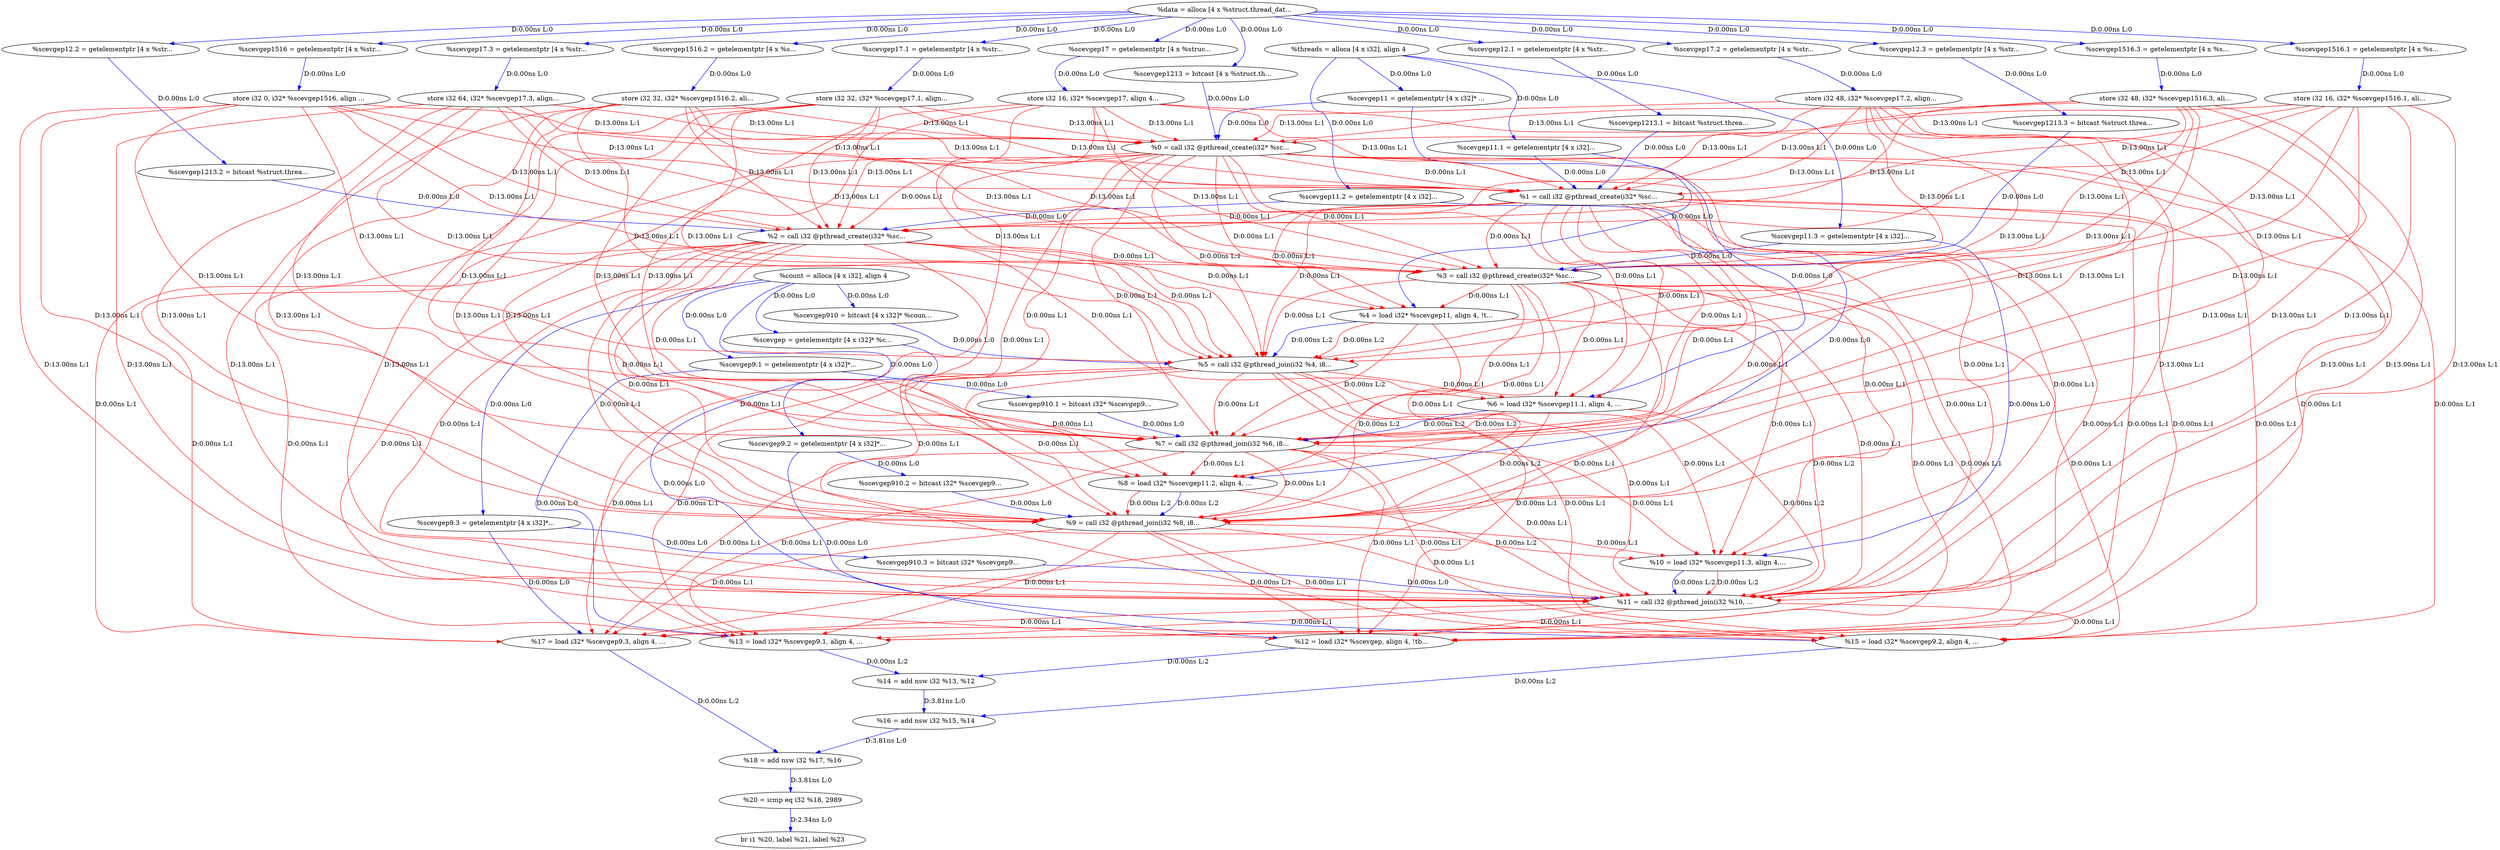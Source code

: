 digraph {
Node0xafd83e8[label="  %scevgep = getelementptr [4 x i32]* %c..."];
Node0xafd82a8[label="  %count = alloca [4 x i32], align 4"];
Node0xafd82a8 -> Node0xafd83e8[label="D:0.00ns L:0",color=blue];
Node0xafda980[label="  %scevgep9.3 = getelementptr [4 x i32]*..."];
Node0xafd82a8 -> Node0xafda980[label="D:0.00ns L:0",color=blue];
Node0xafda700[label="  %scevgep9.2 = getelementptr [4 x i32]*..."];
Node0xafd82a8 -> Node0xafda700[label="D:0.00ns L:0",color=blue];
Node0xafda480[label="  %scevgep9.1 = getelementptr [4 x i32]*..."];
Node0xafd82a8 -> Node0xafda480[label="D:0.00ns L:0",color=blue];
Node0xafda2a0[label="  %scevgep910 = bitcast [4 x i32]* %coun..."];
Node0xafd82a8 -> Node0xafda2a0[label="D:0.00ns L:0",color=blue];
Node0xafda020[label="  %scevgep11.3 = getelementptr [4 x i32]..."];
Node0xafd8550[label="  %threads = alloca [4 x i32], align 4"];
Node0xafd8550 -> Node0xafda020[label="D:0.00ns L:0",color=blue];
Node0xafd9da0[label="  %scevgep11.2 = getelementptr [4 x i32]..."];
Node0xafd8550 -> Node0xafd9da0[label="D:0.00ns L:0",color=blue];
Node0xafd9b20[label="  %scevgep11.1 = getelementptr [4 x i32]..."];
Node0xafd8550 -> Node0xafd9b20[label="D:0.00ns L:0",color=blue];
Node0xafd9940[label="  %scevgep11 = getelementptr [4 x i32]* ..."];
Node0xafd8550 -> Node0xafd9940[label="D:0.00ns L:0",color=blue];
Node0xafda0c0[label="  %scevgep12.3 = getelementptr [4 x %str..."];
Node0xafd85f0[label="  %data = alloca [4 x %struct.thread_dat..."];
Node0xafd85f0 -> Node0xafda0c0[label="D:0.00ns L:0",color=blue];
Node0xafd9e40[label="  %scevgep12.2 = getelementptr [4 x %str..."];
Node0xafd85f0 -> Node0xafd9e40[label="D:0.00ns L:0",color=blue];
Node0xafd9bc0[label="  %scevgep12.1 = getelementptr [4 x %str..."];
Node0xafd85f0 -> Node0xafd9bc0[label="D:0.00ns L:0",color=blue];
Node0xafd99e0[label="  %scevgep1213 = bitcast [4 x %struct.th..."];
Node0xafd85f0 -> Node0xafd99e0[label="D:0.00ns L:0",color=blue];
Node0xafd9800[label="  %scevgep17.3 = getelementptr [4 x %str..."];
Node0xafd85f0 -> Node0xafd9800[label="D:0.00ns L:0",color=blue];
Node0xafd96c0[label="  %scevgep1516.3 = getelementptr [4 x %s..."];
Node0xafd85f0 -> Node0xafd96c0[label="D:0.00ns L:0",color=blue];
Node0xafd9580[label="  %scevgep17.2 = getelementptr [4 x %str..."];
Node0xafd85f0 -> Node0xafd9580[label="D:0.00ns L:0",color=blue];
Node0xafd9440[label="  %scevgep1516.2 = getelementptr [4 x %s..."];
Node0xafd85f0 -> Node0xafd9440[label="D:0.00ns L:0",color=blue];
Node0xafd9300[label="  %scevgep17.1 = getelementptr [4 x %str..."];
Node0xafd85f0 -> Node0xafd9300[label="D:0.00ns L:0",color=blue];
Node0xafd91c0[label="  %scevgep1516.1 = getelementptr [4 x %s..."];
Node0xafd85f0 -> Node0xafd91c0[label="D:0.00ns L:0",color=blue];
Node0xafd9080[label="  %scevgep17 = getelementptr [4 x %struc..."];
Node0xafd85f0 -> Node0xafd9080[label="D:0.00ns L:0",color=blue];
Node0xafd8ee8[label="  %scevgep1516 = getelementptr [4 x %str..."];
Node0xafd85f0 -> Node0xafd8ee8[label="D:0.00ns L:0",color=blue];
Node0xafd8fe0[label="  store i32 0, i32* %scevgep1516, align ..."];
Node0xafd8ee8 -> Node0xafd8fe0[label="D:0.00ns L:0",color=blue];
Node0xafd9a80[label="  %0 = call i32 @pthread_create(i32* %sc..."];
Node0xafd8fe0 -> Node0xafd9a80[label="D:13.00ns L:1",color=red];
Node0xafd9d00[label="  %1 = call i32 @pthread_create(i32* %sc..."];
Node0xafd8fe0 -> Node0xafd9d00[label="D:13.00ns L:1",color=red];
Node0xafd9f80[label="  %2 = call i32 @pthread_create(i32* %sc..."];
Node0xafd8fe0 -> Node0xafd9f80[label="D:13.00ns L:1",color=red];
Node0xafda200[label="  %3 = call i32 @pthread_create(i32* %sc..."];
Node0xafd8fe0 -> Node0xafda200[label="D:13.00ns L:1",color=red];
Node0xafda3e0[label="  %5 = call i32 @pthread_join(i32 %4, i8..."];
Node0xafd8fe0 -> Node0xafda3e0[label="D:13.00ns L:1",color=red];
Node0xafda660[label="  %7 = call i32 @pthread_join(i32 %6, i8..."];
Node0xafd8fe0 -> Node0xafda660[label="D:13.00ns L:1",color=red];
Node0xafda8e0[label="  %9 = call i32 @pthread_join(i32 %8, i8..."];
Node0xafd8fe0 -> Node0xafda8e0[label="D:13.00ns L:1",color=red];
Node0xafd8348[label="  %11 = call i32 @pthread_join(i32 %10, ..."];
Node0xafd8fe0 -> Node0xafd8348[label="D:13.00ns L:1",color=red];
Node0xafd9120[label="  store i32 16, i32* %scevgep17, align 4..."];
Node0xafd9080 -> Node0xafd9120[label="D:0.00ns L:0",color=blue];
Node0xafd9120 -> Node0xafd9a80[label="D:13.00ns L:1",color=red];
Node0xafd9120 -> Node0xafd9d00[label="D:13.00ns L:1",color=red];
Node0xafd9120 -> Node0xafd9f80[label="D:13.00ns L:1",color=red];
Node0xafd9120 -> Node0xafda200[label="D:13.00ns L:1",color=red];
Node0xafd9120 -> Node0xafda3e0[label="D:13.00ns L:1",color=red];
Node0xafd9120 -> Node0xafda660[label="D:13.00ns L:1",color=red];
Node0xafd9120 -> Node0xafda8e0[label="D:13.00ns L:1",color=red];
Node0xafd9120 -> Node0xafd8348[label="D:13.00ns L:1",color=red];
Node0xafd9260[label="  store i32 16, i32* %scevgep1516.1, ali..."];
Node0xafd91c0 -> Node0xafd9260[label="D:0.00ns L:0",color=blue];
Node0xafd9260 -> Node0xafd9a80[label="D:13.00ns L:1",color=red];
Node0xafd9260 -> Node0xafd9d00[label="D:13.00ns L:1",color=red];
Node0xafd9260 -> Node0xafd9f80[label="D:13.00ns L:1",color=red];
Node0xafd9260 -> Node0xafda200[label="D:13.00ns L:1",color=red];
Node0xafd9260 -> Node0xafda3e0[label="D:13.00ns L:1",color=red];
Node0xafd9260 -> Node0xafda660[label="D:13.00ns L:1",color=red];
Node0xafd9260 -> Node0xafda8e0[label="D:13.00ns L:1",color=red];
Node0xafd9260 -> Node0xafd8348[label="D:13.00ns L:1",color=red];
Node0xafd93a0[label="  store i32 32, i32* %scevgep17.1, align..."];
Node0xafd9300 -> Node0xafd93a0[label="D:0.00ns L:0",color=blue];
Node0xafd93a0 -> Node0xafd9a80[label="D:13.00ns L:1",color=red];
Node0xafd93a0 -> Node0xafd9d00[label="D:13.00ns L:1",color=red];
Node0xafd93a0 -> Node0xafd9f80[label="D:13.00ns L:1",color=red];
Node0xafd93a0 -> Node0xafda200[label="D:13.00ns L:1",color=red];
Node0xafd93a0 -> Node0xafda3e0[label="D:13.00ns L:1",color=red];
Node0xafd93a0 -> Node0xafda660[label="D:13.00ns L:1",color=red];
Node0xafd93a0 -> Node0xafda8e0[label="D:13.00ns L:1",color=red];
Node0xafd93a0 -> Node0xafd8348[label="D:13.00ns L:1",color=red];
Node0xafd94e0[label="  store i32 32, i32* %scevgep1516.2, ali..."];
Node0xafd9440 -> Node0xafd94e0[label="D:0.00ns L:0",color=blue];
Node0xafd94e0 -> Node0xafd9a80[label="D:13.00ns L:1",color=red];
Node0xafd94e0 -> Node0xafd9d00[label="D:13.00ns L:1",color=red];
Node0xafd94e0 -> Node0xafd9f80[label="D:13.00ns L:1",color=red];
Node0xafd94e0 -> Node0xafda200[label="D:13.00ns L:1",color=red];
Node0xafd94e0 -> Node0xafda3e0[label="D:13.00ns L:1",color=red];
Node0xafd94e0 -> Node0xafda660[label="D:13.00ns L:1",color=red];
Node0xafd94e0 -> Node0xafda8e0[label="D:13.00ns L:1",color=red];
Node0xafd94e0 -> Node0xafd8348[label="D:13.00ns L:1",color=red];
Node0xafd9620[label="  store i32 48, i32* %scevgep17.2, align..."];
Node0xafd9580 -> Node0xafd9620[label="D:0.00ns L:0",color=blue];
Node0xafd9620 -> Node0xafd9a80[label="D:13.00ns L:1",color=red];
Node0xafd9620 -> Node0xafd9d00[label="D:13.00ns L:1",color=red];
Node0xafd9620 -> Node0xafd9f80[label="D:13.00ns L:1",color=red];
Node0xafd9620 -> Node0xafda200[label="D:13.00ns L:1",color=red];
Node0xafd9620 -> Node0xafda3e0[label="D:13.00ns L:1",color=red];
Node0xafd9620 -> Node0xafda660[label="D:13.00ns L:1",color=red];
Node0xafd9620 -> Node0xafda8e0[label="D:13.00ns L:1",color=red];
Node0xafd9620 -> Node0xafd8348[label="D:13.00ns L:1",color=red];
Node0xafd9760[label="  store i32 48, i32* %scevgep1516.3, ali..."];
Node0xafd96c0 -> Node0xafd9760[label="D:0.00ns L:0",color=blue];
Node0xafd9760 -> Node0xafd9a80[label="D:13.00ns L:1",color=red];
Node0xafd9760 -> Node0xafd9d00[label="D:13.00ns L:1",color=red];
Node0xafd9760 -> Node0xafd9f80[label="D:13.00ns L:1",color=red];
Node0xafd9760 -> Node0xafda200[label="D:13.00ns L:1",color=red];
Node0xafd9760 -> Node0xafda3e0[label="D:13.00ns L:1",color=red];
Node0xafd9760 -> Node0xafda660[label="D:13.00ns L:1",color=red];
Node0xafd9760 -> Node0xafda8e0[label="D:13.00ns L:1",color=red];
Node0xafd9760 -> Node0xafd8348[label="D:13.00ns L:1",color=red];
Node0xafd98a0[label="  store i32 64, i32* %scevgep17.3, align..."];
Node0xafd9800 -> Node0xafd98a0[label="D:0.00ns L:0",color=blue];
Node0xafd98a0 -> Node0xafd9a80[label="D:13.00ns L:1",color=red];
Node0xafd98a0 -> Node0xafd9d00[label="D:13.00ns L:1",color=red];
Node0xafd98a0 -> Node0xafd9f80[label="D:13.00ns L:1",color=red];
Node0xafd98a0 -> Node0xafda200[label="D:13.00ns L:1",color=red];
Node0xafd98a0 -> Node0xafda3e0[label="D:13.00ns L:1",color=red];
Node0xafd98a0 -> Node0xafda660[label="D:13.00ns L:1",color=red];
Node0xafd98a0 -> Node0xafda8e0[label="D:13.00ns L:1",color=red];
Node0xafd98a0 -> Node0xafd8348[label="D:13.00ns L:1",color=red];
Node0xafda340[label="  %4 = load i32* %scevgep11, align 4, !t..."];
Node0xafd9940 -> Node0xafda340[label="D:0.00ns L:0",color=blue];
Node0xafd9940 -> Node0xafd9a80[label="D:0.00ns L:0",color=blue];
Node0xafd99e0 -> Node0xafd9a80[label="D:0.00ns L:0",color=blue];
Node0xafd9a80 -> Node0xafd9d00[label="D:0.00ns L:1",color=red];
Node0xafd9a80 -> Node0xafd9f80[label="D:0.00ns L:1",color=red];
Node0xafd9a80 -> Node0xafda200[label="D:0.00ns L:1",color=red];
Node0xafd9a80 -> Node0xafda340[label="D:0.00ns L:1",color=red];
Node0xafd9a80 -> Node0xafda3e0[label="D:0.00ns L:1",color=red];
Node0xafda5c0[label="  %6 = load i32* %scevgep11.1, align 4, ..."];
Node0xafd9a80 -> Node0xafda5c0[label="D:0.00ns L:1",color=red];
Node0xafd9a80 -> Node0xafda660[label="D:0.00ns L:1",color=red];
Node0xafda840[label="  %8 = load i32* %scevgep11.2, align 4, ..."];
Node0xafd9a80 -> Node0xafda840[label="D:0.00ns L:1",color=red];
Node0xafd9a80 -> Node0xafda8e0[label="D:0.00ns L:1",color=red];
Node0xafdaac0[label="  %10 = load i32* %scevgep11.3, align 4,..."];
Node0xafd9a80 -> Node0xafdaac0[label="D:0.00ns L:1",color=red];
Node0xafd9a80 -> Node0xafd8348[label="D:0.00ns L:1",color=red];
Node0xafdaf68[label="  %12 = load i32* %scevgep, align 4, !tb..."];
Node0xafd9a80 -> Node0xafdaf68[label="D:0.00ns L:1",color=red];
Node0xafdb008[label="  %13 = load i32* %scevgep9.1, align 4, ..."];
Node0xafd9a80 -> Node0xafdb008[label="D:0.00ns L:1",color=red];
Node0xafdb148[label="  %15 = load i32* %scevgep9.2, align 4, ..."];
Node0xafd9a80 -> Node0xafdb148[label="D:0.00ns L:1",color=red];
Node0xafdb288[label="  %17 = load i32* %scevgep9.3, align 4, ..."];
Node0xafd9a80 -> Node0xafdb288[label="D:0.00ns L:1",color=red];
Node0xafd9b20 -> Node0xafda5c0[label="D:0.00ns L:0",color=blue];
Node0xafd9b20 -> Node0xafd9d00[label="D:0.00ns L:0",color=blue];
Node0xafd9c60[label="  %scevgep1213.1 = bitcast %struct.threa..."];
Node0xafd9bc0 -> Node0xafd9c60[label="D:0.00ns L:0",color=blue];
Node0xafd9c60 -> Node0xafd9d00[label="D:0.00ns L:0",color=blue];
Node0xafd9d00 -> Node0xafd9f80[label="D:0.00ns L:1",color=red];
Node0xafd9d00 -> Node0xafda200[label="D:0.00ns L:1",color=red];
Node0xafd9d00 -> Node0xafda340[label="D:0.00ns L:1",color=red];
Node0xafd9d00 -> Node0xafda3e0[label="D:0.00ns L:1",color=red];
Node0xafd9d00 -> Node0xafda5c0[label="D:0.00ns L:1",color=red];
Node0xafd9d00 -> Node0xafda660[label="D:0.00ns L:1",color=red];
Node0xafd9d00 -> Node0xafda840[label="D:0.00ns L:1",color=red];
Node0xafd9d00 -> Node0xafda8e0[label="D:0.00ns L:1",color=red];
Node0xafd9d00 -> Node0xafdaac0[label="D:0.00ns L:1",color=red];
Node0xafd9d00 -> Node0xafd8348[label="D:0.00ns L:1",color=red];
Node0xafd9d00 -> Node0xafdaf68[label="D:0.00ns L:1",color=red];
Node0xafd9d00 -> Node0xafdb008[label="D:0.00ns L:1",color=red];
Node0xafd9d00 -> Node0xafdb148[label="D:0.00ns L:1",color=red];
Node0xafd9d00 -> Node0xafdb288[label="D:0.00ns L:1",color=red];
Node0xafd9da0 -> Node0xafda840[label="D:0.00ns L:0",color=blue];
Node0xafd9da0 -> Node0xafd9f80[label="D:0.00ns L:0",color=blue];
Node0xafd9ee0[label="  %scevgep1213.2 = bitcast %struct.threa..."];
Node0xafd9e40 -> Node0xafd9ee0[label="D:0.00ns L:0",color=blue];
Node0xafd9ee0 -> Node0xafd9f80[label="D:0.00ns L:0",color=blue];
Node0xafd9f80 -> Node0xafda200[label="D:0.00ns L:1",color=red];
Node0xafd9f80 -> Node0xafda340[label="D:0.00ns L:1",color=red];
Node0xafd9f80 -> Node0xafda3e0[label="D:0.00ns L:1",color=red];
Node0xafd9f80 -> Node0xafda5c0[label="D:0.00ns L:1",color=red];
Node0xafd9f80 -> Node0xafda660[label="D:0.00ns L:1",color=red];
Node0xafd9f80 -> Node0xafda840[label="D:0.00ns L:1",color=red];
Node0xafd9f80 -> Node0xafda8e0[label="D:0.00ns L:1",color=red];
Node0xafd9f80 -> Node0xafdaac0[label="D:0.00ns L:1",color=red];
Node0xafd9f80 -> Node0xafd8348[label="D:0.00ns L:1",color=red];
Node0xafd9f80 -> Node0xafdaf68[label="D:0.00ns L:1",color=red];
Node0xafd9f80 -> Node0xafdb008[label="D:0.00ns L:1",color=red];
Node0xafd9f80 -> Node0xafdb148[label="D:0.00ns L:1",color=red];
Node0xafd9f80 -> Node0xafdb288[label="D:0.00ns L:1",color=red];
Node0xafda020 -> Node0xafdaac0[label="D:0.00ns L:0",color=blue];
Node0xafda020 -> Node0xafda200[label="D:0.00ns L:0",color=blue];
Node0xafda160[label="  %scevgep1213.3 = bitcast %struct.threa..."];
Node0xafda0c0 -> Node0xafda160[label="D:0.00ns L:0",color=blue];
Node0xafda160 -> Node0xafda200[label="D:0.00ns L:0",color=blue];
Node0xafda200 -> Node0xafda340[label="D:0.00ns L:1",color=red];
Node0xafda200 -> Node0xafda3e0[label="D:0.00ns L:1",color=red];
Node0xafda200 -> Node0xafda5c0[label="D:0.00ns L:1",color=red];
Node0xafda200 -> Node0xafda660[label="D:0.00ns L:1",color=red];
Node0xafda200 -> Node0xafda840[label="D:0.00ns L:1",color=red];
Node0xafda200 -> Node0xafda8e0[label="D:0.00ns L:1",color=red];
Node0xafda200 -> Node0xafdaac0[label="D:0.00ns L:1",color=red];
Node0xafda200 -> Node0xafd8348[label="D:0.00ns L:1",color=red];
Node0xafda200 -> Node0xafdaf68[label="D:0.00ns L:1",color=red];
Node0xafda200 -> Node0xafdb008[label="D:0.00ns L:1",color=red];
Node0xafda200 -> Node0xafdb148[label="D:0.00ns L:1",color=red];
Node0xafda200 -> Node0xafdb288[label="D:0.00ns L:1",color=red];
Node0xafda2a0 -> Node0xafda3e0[label="D:0.00ns L:0",color=blue];
Node0xafda340 -> Node0xafda3e0[label="D:0.00ns L:2",color=blue];
Node0xafda340 -> Node0xafda3e0[label="D:0.00ns L:2",color=red];
Node0xafda340 -> Node0xafda660[label="D:0.00ns L:2",color=red];
Node0xafda340 -> Node0xafda8e0[label="D:0.00ns L:2",color=red];
Node0xafda340 -> Node0xafd8348[label="D:0.00ns L:2",color=red];
Node0xafda3e0 -> Node0xafda5c0[label="D:0.00ns L:1",color=red];
Node0xafda3e0 -> Node0xafda660[label="D:0.00ns L:1",color=red];
Node0xafda3e0 -> Node0xafda840[label="D:0.00ns L:1",color=red];
Node0xafda3e0 -> Node0xafda8e0[label="D:0.00ns L:1",color=red];
Node0xafda3e0 -> Node0xafdaac0[label="D:0.00ns L:1",color=red];
Node0xafda3e0 -> Node0xafd8348[label="D:0.00ns L:1",color=red];
Node0xafda3e0 -> Node0xafdaf68[label="D:0.00ns L:1",color=red];
Node0xafda3e0 -> Node0xafdb008[label="D:0.00ns L:1",color=red];
Node0xafda3e0 -> Node0xafdb148[label="D:0.00ns L:1",color=red];
Node0xafda3e0 -> Node0xafdb288[label="D:0.00ns L:1",color=red];
Node0xafda480 -> Node0xafdb008[label="D:0.00ns L:0",color=blue];
Node0xafda520[label="  %scevgep910.1 = bitcast i32* %scevgep9..."];
Node0xafda480 -> Node0xafda520[label="D:0.00ns L:0",color=blue];
Node0xafda520 -> Node0xafda660[label="D:0.00ns L:0",color=blue];
Node0xafda5c0 -> Node0xafda660[label="D:0.00ns L:2",color=blue];
Node0xafda5c0 -> Node0xafda660[label="D:0.00ns L:2",color=red];
Node0xafda5c0 -> Node0xafda8e0[label="D:0.00ns L:2",color=red];
Node0xafda5c0 -> Node0xafd8348[label="D:0.00ns L:2",color=red];
Node0xafda660 -> Node0xafda840[label="D:0.00ns L:1",color=red];
Node0xafda660 -> Node0xafda8e0[label="D:0.00ns L:1",color=red];
Node0xafda660 -> Node0xafdaac0[label="D:0.00ns L:1",color=red];
Node0xafda660 -> Node0xafd8348[label="D:0.00ns L:1",color=red];
Node0xafda660 -> Node0xafdaf68[label="D:0.00ns L:1",color=red];
Node0xafda660 -> Node0xafdb008[label="D:0.00ns L:1",color=red];
Node0xafda660 -> Node0xafdb148[label="D:0.00ns L:1",color=red];
Node0xafda660 -> Node0xafdb288[label="D:0.00ns L:1",color=red];
Node0xafda700 -> Node0xafdb148[label="D:0.00ns L:0",color=blue];
Node0xafda7a0[label="  %scevgep910.2 = bitcast i32* %scevgep9..."];
Node0xafda700 -> Node0xafda7a0[label="D:0.00ns L:0",color=blue];
Node0xafda7a0 -> Node0xafda8e0[label="D:0.00ns L:0",color=blue];
Node0xafda840 -> Node0xafda8e0[label="D:0.00ns L:2",color=blue];
Node0xafda840 -> Node0xafda8e0[label="D:0.00ns L:2",color=red];
Node0xafda840 -> Node0xafd8348[label="D:0.00ns L:2",color=red];
Node0xafda8e0 -> Node0xafdaac0[label="D:0.00ns L:1",color=red];
Node0xafda8e0 -> Node0xafd8348[label="D:0.00ns L:1",color=red];
Node0xafda8e0 -> Node0xafdaf68[label="D:0.00ns L:1",color=red];
Node0xafda8e0 -> Node0xafdb008[label="D:0.00ns L:1",color=red];
Node0xafda8e0 -> Node0xafdb148[label="D:0.00ns L:1",color=red];
Node0xafda8e0 -> Node0xafdb288[label="D:0.00ns L:1",color=red];
Node0xafda980 -> Node0xafdb288[label="D:0.00ns L:0",color=blue];
Node0xafdaa20[label="  %scevgep910.3 = bitcast i32* %scevgep9..."];
Node0xafda980 -> Node0xafdaa20[label="D:0.00ns L:0",color=blue];
Node0xafdaa20 -> Node0xafd8348[label="D:0.00ns L:0",color=blue];
Node0xafdaac0 -> Node0xafd8348[label="D:0.00ns L:2",color=blue];
Node0xafdaac0 -> Node0xafd8348[label="D:0.00ns L:2",color=red];
Node0xafd8348 -> Node0xafdaf68[label="D:0.00ns L:1",color=red];
Node0xafd8348 -> Node0xafdb008[label="D:0.00ns L:1",color=red];
Node0xafd8348 -> Node0xafdb148[label="D:0.00ns L:1",color=red];
Node0xafd8348 -> Node0xafdb288[label="D:0.00ns L:1",color=red];
Node0xafd83e8 -> Node0xafdaf68[label="D:0.00ns L:0",color=blue];
Node0xafdb0a8[label="  %14 = add nsw i32 %13, %12"];
Node0xafdaf68 -> Node0xafdb0a8[label="D:0.00ns L:2",color=blue];
Node0xafdb008 -> Node0xafdb0a8[label="D:0.00ns L:2",color=blue];
Node0xafdb1e8[label="  %16 = add nsw i32 %15, %14"];
Node0xafdb0a8 -> Node0xafdb1e8[label="D:3.81ns L:0",color=blue];
Node0xafdb148 -> Node0xafdb1e8[label="D:0.00ns L:2",color=blue];
Node0xafdb328[label="  %18 = add nsw i32 %17, %16"];
Node0xafdb1e8 -> Node0xafdb328[label="D:3.81ns L:0",color=blue];
Node0xafdb288 -> Node0xafdb328[label="D:0.00ns L:2",color=blue];
Node0xafdb468[label="  %20 = icmp eq i32 %18, 2989"];
Node0xafdb328 -> Node0xafdb468[label="D:3.81ns L:0",color=blue];
Node0xafdb508[label="  br i1 %20, label %21, label %23"];
Node0xafdb468 -> Node0xafdb508[label="D:2.34ns L:0",color=blue];
}
